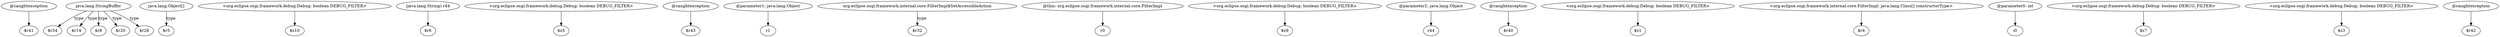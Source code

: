 digraph g {
0[label="@caughtexception"]
1[label="$r41"]
0->1[label=""]
2[label="java.lang.StringBuffer"]
3[label="$r34"]
2->3[label="type"]
4[label="java.lang.Object[]"]
5[label="$r5"]
4->5[label="type"]
6[label="$r14"]
2->6[label="type"]
7[label="<org.eclipse.osgi.framework.debug.Debug: boolean DEBUG_FILTER>"]
8[label="$z10"]
7->8[label=""]
9[label="(java.lang.String) r44"]
10[label="$r6"]
9->10[label=""]
11[label="<org.eclipse.osgi.framework.debug.Debug: boolean DEBUG_FILTER>"]
12[label="$z5"]
11->12[label=""]
13[label="@caughtexception"]
14[label="$r43"]
13->14[label=""]
15[label="@parameter1: java.lang.Object"]
16[label="r1"]
15->16[label=""]
17[label="org.eclipse.osgi.framework.internal.core.FilterImpl$SetAccessibleAction"]
18[label="$r32"]
17->18[label="type"]
19[label="@this: org.eclipse.osgi.framework.internal.core.FilterImpl"]
20[label="r0"]
19->20[label=""]
21[label="<org.eclipse.osgi.framework.debug.Debug: boolean DEBUG_FILTER>"]
22[label="$z9"]
21->22[label=""]
23[label="@parameter2: java.lang.Object"]
24[label="r44"]
23->24[label=""]
25[label="@caughtexception"]
26[label="$r40"]
25->26[label=""]
27[label="<org.eclipse.osgi.framework.debug.Debug: boolean DEBUG_FILTER>"]
28[label="$z1"]
27->28[label=""]
29[label="$r8"]
2->29[label="type"]
30[label="$r20"]
2->30[label="type"]
31[label="<org.eclipse.osgi.framework.internal.core.FilterImpl: java.lang.Class[] constructorType>"]
32[label="$r4"]
31->32[label=""]
33[label="@parameter0: int"]
34[label="i0"]
33->34[label=""]
35[label="<org.eclipse.osgi.framework.debug.Debug: boolean DEBUG_FILTER>"]
36[label="$z7"]
35->36[label=""]
37[label="$r26"]
2->37[label="type"]
38[label="<org.eclipse.osgi.framework.debug.Debug: boolean DEBUG_FILTER>"]
39[label="$z3"]
38->39[label=""]
40[label="@caughtexception"]
41[label="$r42"]
40->41[label=""]
}